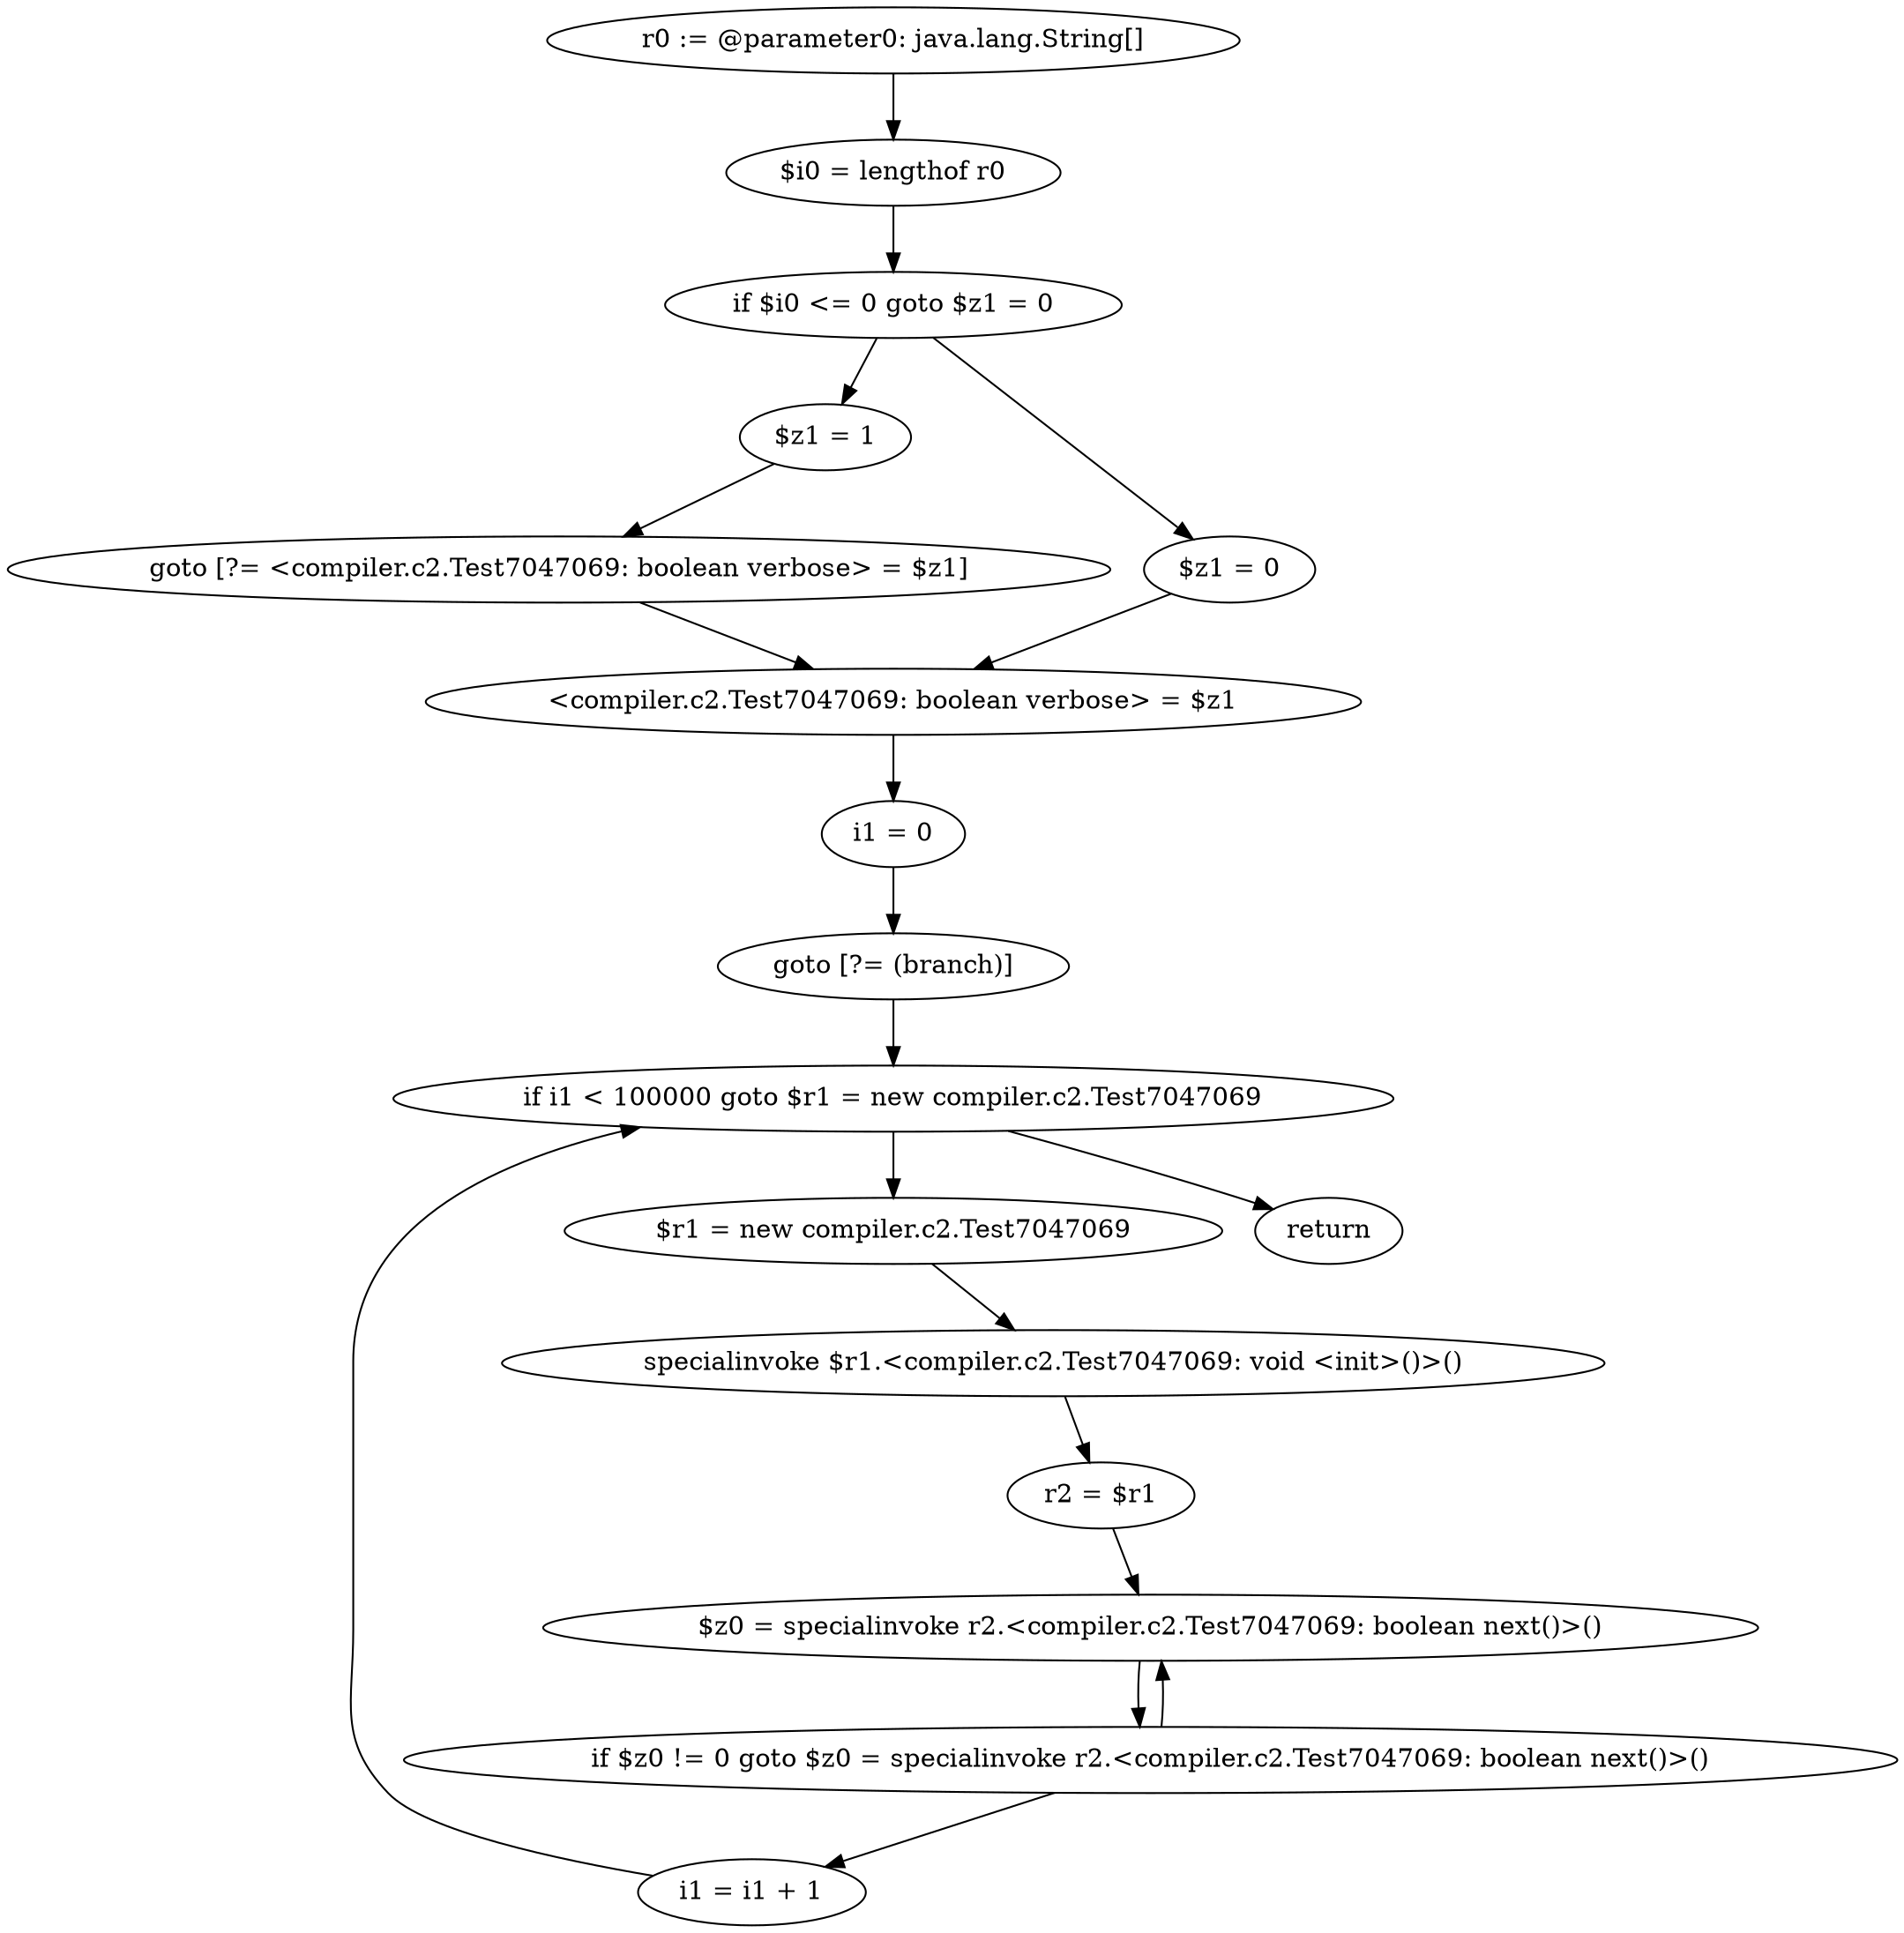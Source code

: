 digraph "unitGraph" {
    "r0 := @parameter0: java.lang.String[]"
    "$i0 = lengthof r0"
    "if $i0 <= 0 goto $z1 = 0"
    "$z1 = 1"
    "goto [?= <compiler.c2.Test7047069: boolean verbose> = $z1]"
    "$z1 = 0"
    "<compiler.c2.Test7047069: boolean verbose> = $z1"
    "i1 = 0"
    "goto [?= (branch)]"
    "$r1 = new compiler.c2.Test7047069"
    "specialinvoke $r1.<compiler.c2.Test7047069: void <init>()>()"
    "r2 = $r1"
    "$z0 = specialinvoke r2.<compiler.c2.Test7047069: boolean next()>()"
    "if $z0 != 0 goto $z0 = specialinvoke r2.<compiler.c2.Test7047069: boolean next()>()"
    "i1 = i1 + 1"
    "if i1 < 100000 goto $r1 = new compiler.c2.Test7047069"
    "return"
    "r0 := @parameter0: java.lang.String[]"->"$i0 = lengthof r0";
    "$i0 = lengthof r0"->"if $i0 <= 0 goto $z1 = 0";
    "if $i0 <= 0 goto $z1 = 0"->"$z1 = 1";
    "if $i0 <= 0 goto $z1 = 0"->"$z1 = 0";
    "$z1 = 1"->"goto [?= <compiler.c2.Test7047069: boolean verbose> = $z1]";
    "goto [?= <compiler.c2.Test7047069: boolean verbose> = $z1]"->"<compiler.c2.Test7047069: boolean verbose> = $z1";
    "$z1 = 0"->"<compiler.c2.Test7047069: boolean verbose> = $z1";
    "<compiler.c2.Test7047069: boolean verbose> = $z1"->"i1 = 0";
    "i1 = 0"->"goto [?= (branch)]";
    "goto [?= (branch)]"->"if i1 < 100000 goto $r1 = new compiler.c2.Test7047069";
    "$r1 = new compiler.c2.Test7047069"->"specialinvoke $r1.<compiler.c2.Test7047069: void <init>()>()";
    "specialinvoke $r1.<compiler.c2.Test7047069: void <init>()>()"->"r2 = $r1";
    "r2 = $r1"->"$z0 = specialinvoke r2.<compiler.c2.Test7047069: boolean next()>()";
    "$z0 = specialinvoke r2.<compiler.c2.Test7047069: boolean next()>()"->"if $z0 != 0 goto $z0 = specialinvoke r2.<compiler.c2.Test7047069: boolean next()>()";
    "if $z0 != 0 goto $z0 = specialinvoke r2.<compiler.c2.Test7047069: boolean next()>()"->"i1 = i1 + 1";
    "if $z0 != 0 goto $z0 = specialinvoke r2.<compiler.c2.Test7047069: boolean next()>()"->"$z0 = specialinvoke r2.<compiler.c2.Test7047069: boolean next()>()";
    "i1 = i1 + 1"->"if i1 < 100000 goto $r1 = new compiler.c2.Test7047069";
    "if i1 < 100000 goto $r1 = new compiler.c2.Test7047069"->"return";
    "if i1 < 100000 goto $r1 = new compiler.c2.Test7047069"->"$r1 = new compiler.c2.Test7047069";
}
